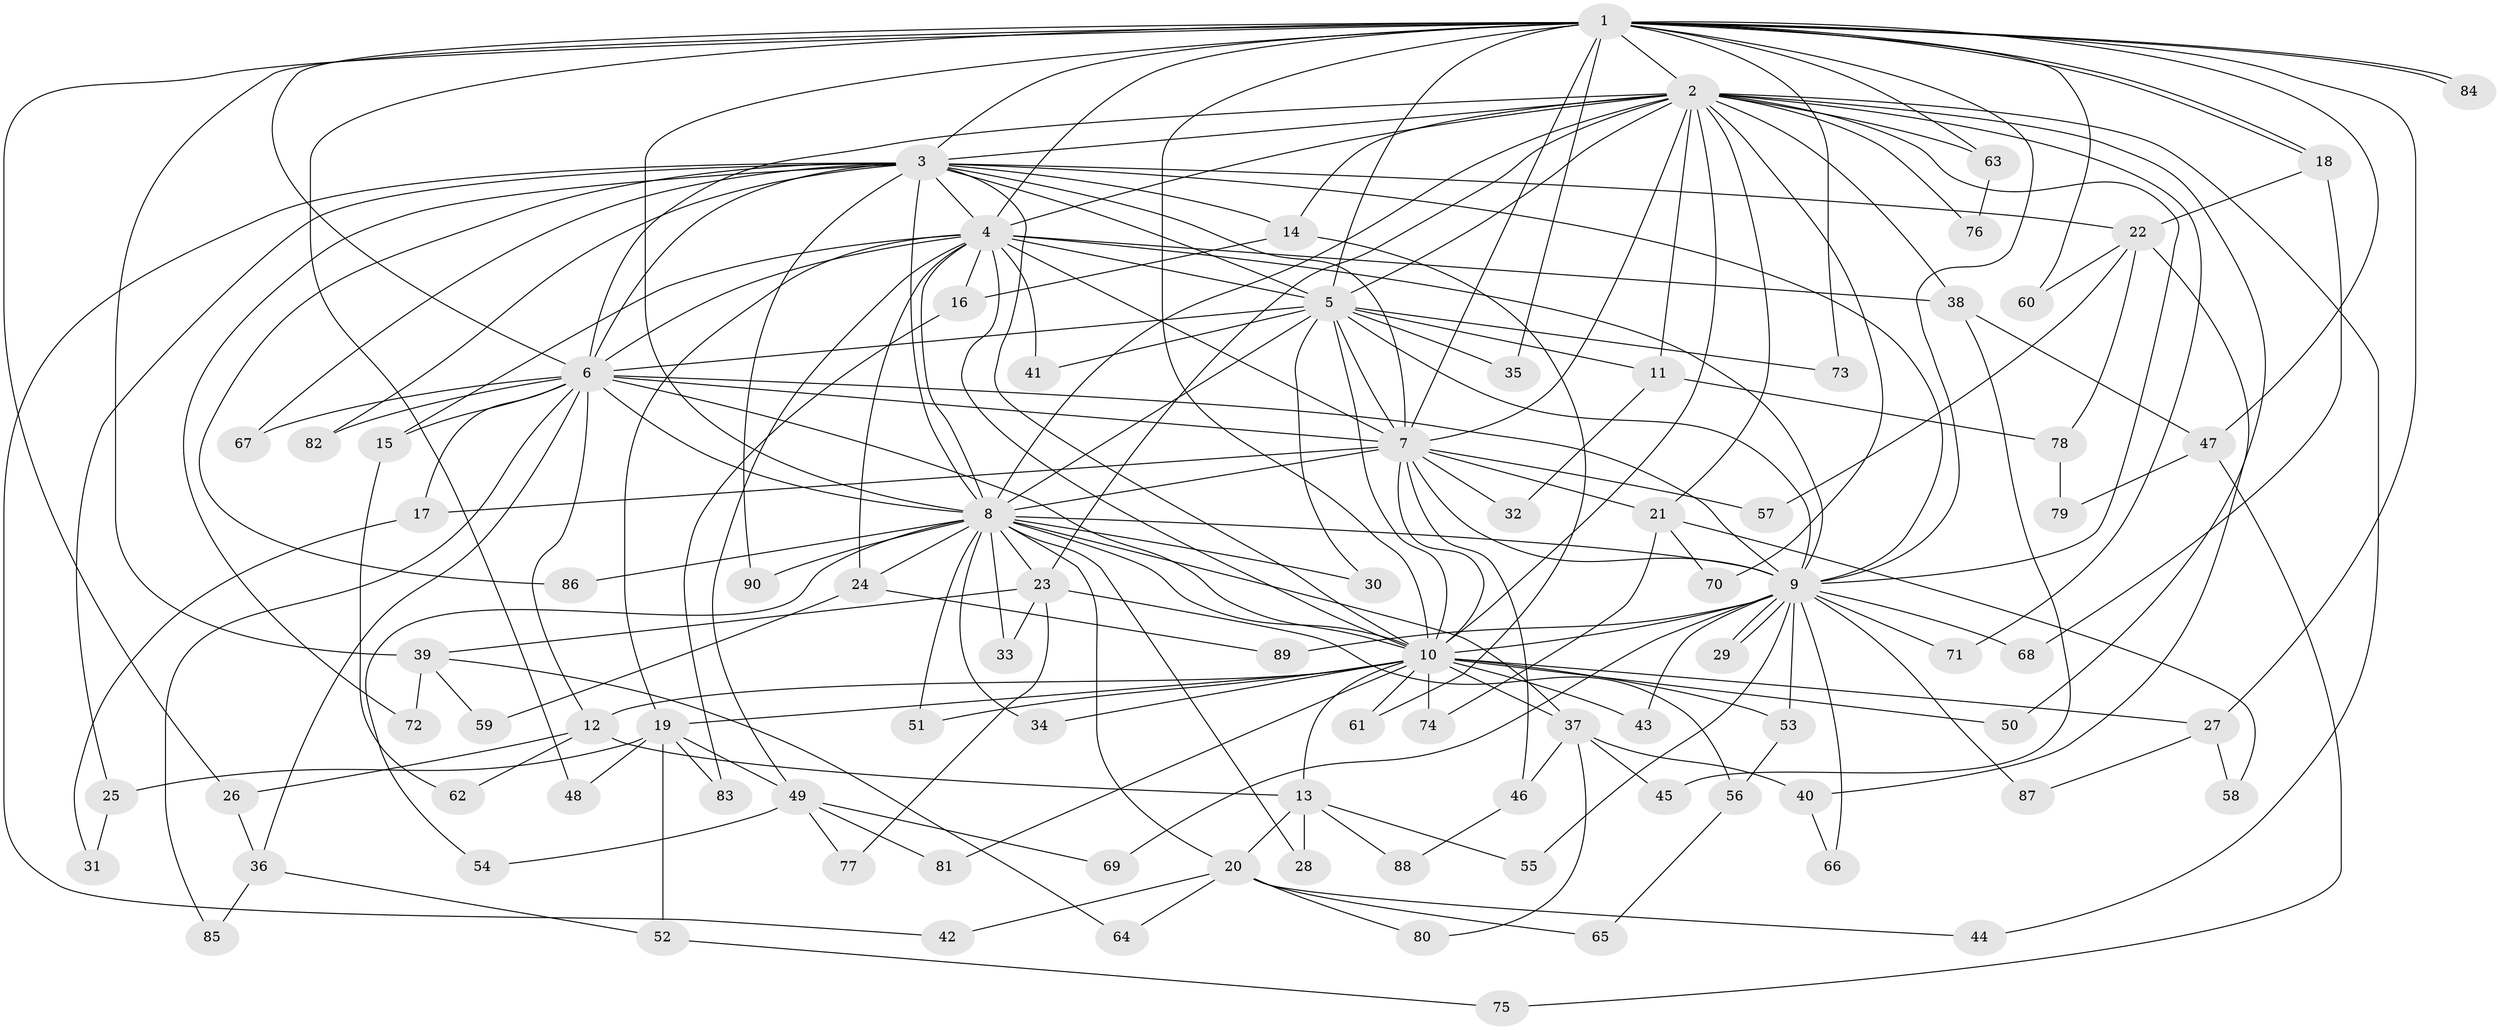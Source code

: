 // coarse degree distribution, {24: 0.015151515151515152, 26: 0.015151515151515152, 15: 0.015151515151515152, 16: 0.015151515151515152, 11: 0.015151515151515152, 13: 0.015151515151515152, 18: 0.015151515151515152, 22: 0.015151515151515152, 5: 0.045454545454545456, 4: 0.09090909090909091, 2: 0.5151515151515151, 3: 0.13636363636363635, 8: 0.015151515151515152, 6: 0.030303030303030304, 7: 0.015151515151515152, 1: 0.030303030303030304}
// Generated by graph-tools (version 1.1) at 2025/23/03/03/25 07:23:46]
// undirected, 90 vertices, 205 edges
graph export_dot {
graph [start="1"]
  node [color=gray90,style=filled];
  1;
  2;
  3;
  4;
  5;
  6;
  7;
  8;
  9;
  10;
  11;
  12;
  13;
  14;
  15;
  16;
  17;
  18;
  19;
  20;
  21;
  22;
  23;
  24;
  25;
  26;
  27;
  28;
  29;
  30;
  31;
  32;
  33;
  34;
  35;
  36;
  37;
  38;
  39;
  40;
  41;
  42;
  43;
  44;
  45;
  46;
  47;
  48;
  49;
  50;
  51;
  52;
  53;
  54;
  55;
  56;
  57;
  58;
  59;
  60;
  61;
  62;
  63;
  64;
  65;
  66;
  67;
  68;
  69;
  70;
  71;
  72;
  73;
  74;
  75;
  76;
  77;
  78;
  79;
  80;
  81;
  82;
  83;
  84;
  85;
  86;
  87;
  88;
  89;
  90;
  1 -- 2;
  1 -- 3;
  1 -- 4;
  1 -- 5;
  1 -- 6;
  1 -- 7;
  1 -- 8;
  1 -- 9;
  1 -- 10;
  1 -- 18;
  1 -- 18;
  1 -- 26;
  1 -- 27;
  1 -- 35;
  1 -- 39;
  1 -- 47;
  1 -- 48;
  1 -- 60;
  1 -- 63;
  1 -- 73;
  1 -- 84;
  1 -- 84;
  2 -- 3;
  2 -- 4;
  2 -- 5;
  2 -- 6;
  2 -- 7;
  2 -- 8;
  2 -- 9;
  2 -- 10;
  2 -- 11;
  2 -- 14;
  2 -- 21;
  2 -- 23;
  2 -- 38;
  2 -- 44;
  2 -- 50;
  2 -- 63;
  2 -- 70;
  2 -- 71;
  2 -- 76;
  3 -- 4;
  3 -- 5;
  3 -- 6;
  3 -- 7;
  3 -- 8;
  3 -- 9;
  3 -- 10;
  3 -- 14;
  3 -- 22;
  3 -- 25;
  3 -- 42;
  3 -- 67;
  3 -- 72;
  3 -- 82;
  3 -- 86;
  3 -- 90;
  4 -- 5;
  4 -- 6;
  4 -- 7;
  4 -- 8;
  4 -- 9;
  4 -- 10;
  4 -- 15;
  4 -- 16;
  4 -- 19;
  4 -- 24;
  4 -- 38;
  4 -- 41;
  4 -- 49;
  5 -- 6;
  5 -- 7;
  5 -- 8;
  5 -- 9;
  5 -- 10;
  5 -- 11;
  5 -- 30;
  5 -- 35;
  5 -- 41;
  5 -- 73;
  6 -- 7;
  6 -- 8;
  6 -- 9;
  6 -- 10;
  6 -- 12;
  6 -- 15;
  6 -- 17;
  6 -- 36;
  6 -- 67;
  6 -- 82;
  6 -- 85;
  7 -- 8;
  7 -- 9;
  7 -- 10;
  7 -- 17;
  7 -- 21;
  7 -- 32;
  7 -- 46;
  7 -- 57;
  8 -- 9;
  8 -- 10;
  8 -- 20;
  8 -- 23;
  8 -- 24;
  8 -- 28;
  8 -- 30;
  8 -- 33;
  8 -- 34;
  8 -- 37;
  8 -- 51;
  8 -- 54;
  8 -- 86;
  8 -- 90;
  9 -- 10;
  9 -- 29;
  9 -- 29;
  9 -- 43;
  9 -- 53;
  9 -- 55;
  9 -- 66;
  9 -- 68;
  9 -- 69;
  9 -- 71;
  9 -- 87;
  9 -- 89;
  10 -- 12;
  10 -- 13;
  10 -- 19;
  10 -- 27;
  10 -- 34;
  10 -- 37;
  10 -- 43;
  10 -- 50;
  10 -- 51;
  10 -- 53;
  10 -- 61;
  10 -- 74;
  10 -- 81;
  11 -- 32;
  11 -- 78;
  12 -- 13;
  12 -- 26;
  12 -- 62;
  13 -- 20;
  13 -- 28;
  13 -- 55;
  13 -- 88;
  14 -- 16;
  14 -- 61;
  15 -- 62;
  16 -- 83;
  17 -- 31;
  18 -- 22;
  18 -- 68;
  19 -- 25;
  19 -- 48;
  19 -- 49;
  19 -- 52;
  19 -- 83;
  20 -- 42;
  20 -- 44;
  20 -- 64;
  20 -- 65;
  20 -- 80;
  21 -- 58;
  21 -- 70;
  21 -- 74;
  22 -- 40;
  22 -- 57;
  22 -- 60;
  22 -- 78;
  23 -- 33;
  23 -- 39;
  23 -- 56;
  23 -- 77;
  24 -- 59;
  24 -- 89;
  25 -- 31;
  26 -- 36;
  27 -- 58;
  27 -- 87;
  36 -- 52;
  36 -- 85;
  37 -- 40;
  37 -- 45;
  37 -- 46;
  37 -- 80;
  38 -- 45;
  38 -- 47;
  39 -- 59;
  39 -- 64;
  39 -- 72;
  40 -- 66;
  46 -- 88;
  47 -- 75;
  47 -- 79;
  49 -- 54;
  49 -- 69;
  49 -- 77;
  49 -- 81;
  52 -- 75;
  53 -- 56;
  56 -- 65;
  63 -- 76;
  78 -- 79;
}
